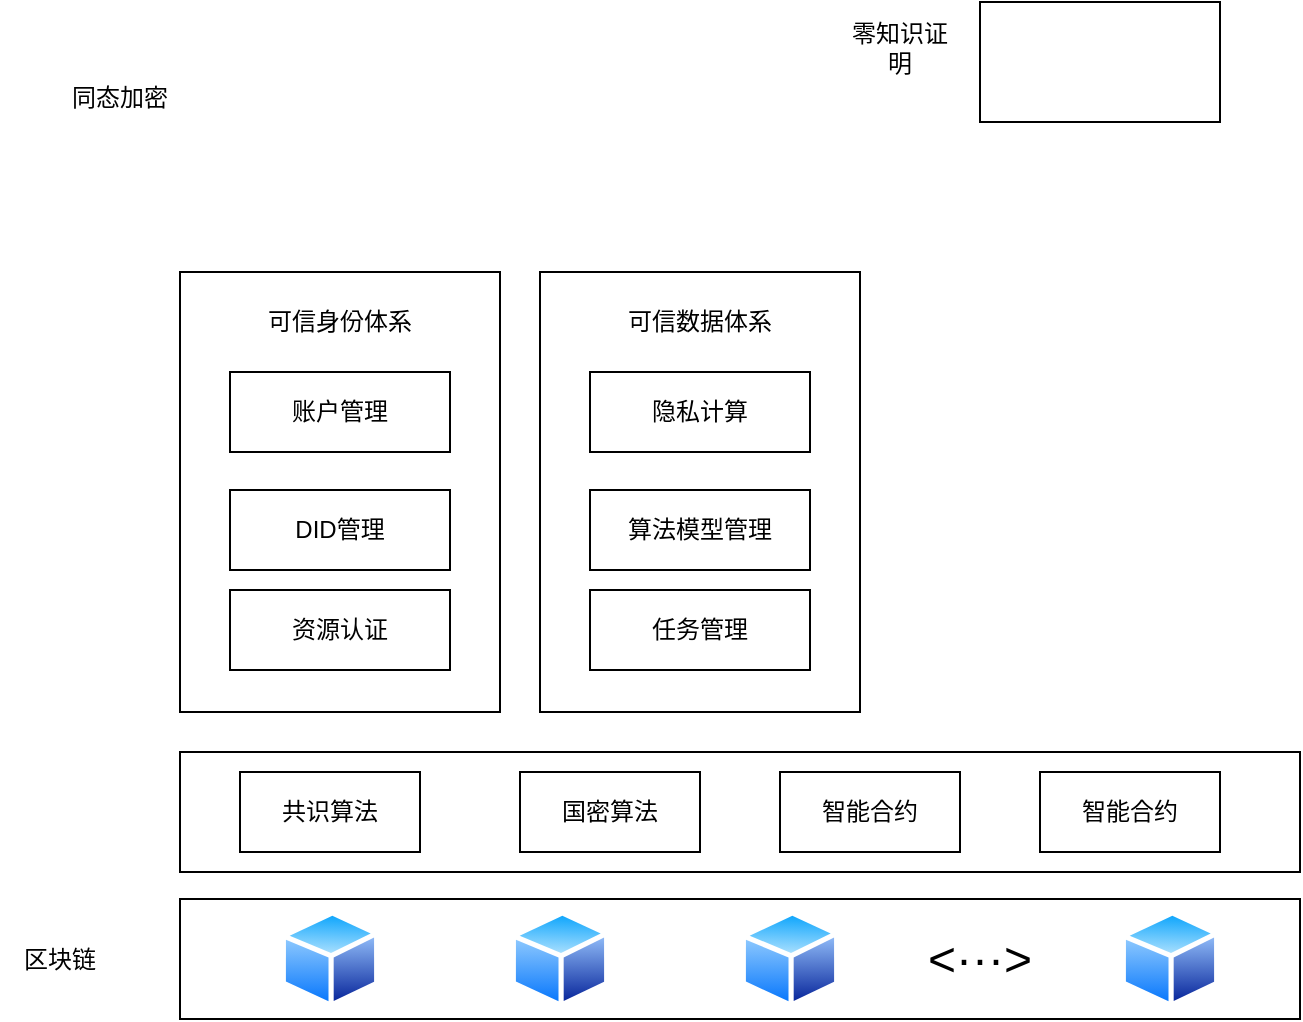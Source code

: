 <mxfile version="21.0.6" type="github"><diagram name="第 1 页" id="b3_0Xu7LdXlCwGd5m9_m"><mxGraphModel dx="794" dy="516" grid="1" gridSize="10" guides="1" tooltips="1" connect="1" arrows="1" fold="1" page="1" pageScale="1" pageWidth="1200" pageHeight="1920" math="0" shadow="0"><root><mxCell id="0"/><mxCell id="1" parent="0"/><mxCell id="wZVojM2eIhYD14Y_7No4-6" value="" style="rounded=0;whiteSpace=wrap;html=1;" vertex="1" parent="1"><mxGeometry x="220" y="310" width="160" height="220" as="geometry"/></mxCell><mxCell id="wZVojM2eIhYD14Y_7No4-32" value="" style="rounded=0;whiteSpace=wrap;html=1;" vertex="1" parent="1"><mxGeometry x="220" y="550" width="560" height="60" as="geometry"/></mxCell><mxCell id="wZVojM2eIhYD14Y_7No4-1" value="" style="rounded=0;whiteSpace=wrap;html=1;" vertex="1" parent="1"><mxGeometry x="220" y="623.5" width="560" height="60" as="geometry"/></mxCell><mxCell id="wZVojM2eIhYD14Y_7No4-2" value="区块链" style="text;html=1;strokeColor=none;fillColor=none;align=center;verticalAlign=middle;whiteSpace=wrap;rounded=0;" vertex="1" parent="1"><mxGeometry x="130" y="638.5" width="60" height="30" as="geometry"/></mxCell><mxCell id="wZVojM2eIhYD14Y_7No4-4" value="账户管理" style="rounded=0;whiteSpace=wrap;html=1;" vertex="1" parent="1"><mxGeometry x="245" y="360" width="110" height="40" as="geometry"/></mxCell><mxCell id="wZVojM2eIhYD14Y_7No4-5" value="同态加密" style="text;html=1;strokeColor=none;fillColor=none;align=center;verticalAlign=middle;whiteSpace=wrap;rounded=0;" vertex="1" parent="1"><mxGeometry x="160" y="210" width="60" height="25" as="geometry"/></mxCell><mxCell id="wZVojM2eIhYD14Y_7No4-8" value="" style="rounded=0;whiteSpace=wrap;html=1;" vertex="1" parent="1"><mxGeometry x="650" y="560" width="90" height="40" as="geometry"/></mxCell><mxCell id="wZVojM2eIhYD14Y_7No4-9" value="智能合约" style="text;html=1;strokeColor=none;fillColor=none;align=center;verticalAlign=middle;whiteSpace=wrap;rounded=0;" vertex="1" parent="1"><mxGeometry x="665" y="567.5" width="60" height="25" as="geometry"/></mxCell><mxCell id="wZVojM2eIhYD14Y_7No4-10" value="" style="rounded=0;whiteSpace=wrap;html=1;" vertex="1" parent="1"><mxGeometry x="620" y="175" width="120" height="60" as="geometry"/></mxCell><mxCell id="wZVojM2eIhYD14Y_7No4-11" value="零知识证明" style="text;html=1;strokeColor=none;fillColor=none;align=center;verticalAlign=middle;whiteSpace=wrap;rounded=0;" vertex="1" parent="1"><mxGeometry x="550" y="185" width="60" height="25" as="geometry"/></mxCell><mxCell id="wZVojM2eIhYD14Y_7No4-12" value="" style="rounded=0;whiteSpace=wrap;html=1;" vertex="1" parent="1"><mxGeometry x="520" y="560" width="90" height="40" as="geometry"/></mxCell><mxCell id="wZVojM2eIhYD14Y_7No4-13" value="智能合约" style="text;html=1;strokeColor=none;fillColor=none;align=center;verticalAlign=middle;whiteSpace=wrap;rounded=0;" vertex="1" parent="1"><mxGeometry x="535" y="567.5" width="60" height="25" as="geometry"/></mxCell><mxCell id="wZVojM2eIhYD14Y_7No4-14" value="" style="rounded=0;whiteSpace=wrap;html=1;" vertex="1" parent="1"><mxGeometry x="390" y="560" width="90" height="40" as="geometry"/></mxCell><mxCell id="wZVojM2eIhYD14Y_7No4-15" value="国密算法" style="text;html=1;strokeColor=none;fillColor=none;align=center;verticalAlign=middle;whiteSpace=wrap;rounded=0;" vertex="1" parent="1"><mxGeometry x="405" y="567.5" width="60" height="25" as="geometry"/></mxCell><mxCell id="wZVojM2eIhYD14Y_7No4-16" value="" style="rounded=0;whiteSpace=wrap;html=1;" vertex="1" parent="1"><mxGeometry x="250" y="560" width="90" height="40" as="geometry"/></mxCell><mxCell id="wZVojM2eIhYD14Y_7No4-17" value="共识算法" style="text;html=1;strokeColor=none;fillColor=none;align=center;verticalAlign=middle;whiteSpace=wrap;rounded=0;" vertex="1" parent="1"><mxGeometry x="265" y="567.5" width="60" height="25" as="geometry"/></mxCell><mxCell id="wZVojM2eIhYD14Y_7No4-21" value="" style="aspect=fixed;perimeter=ellipsePerimeter;html=1;align=center;shadow=0;dashed=0;spacingTop=3;image;image=img/lib/active_directory/generic_node.svg;" vertex="1" parent="1"><mxGeometry x="270" y="629" width="50" height="49" as="geometry"/></mxCell><mxCell id="wZVojM2eIhYD14Y_7No4-22" value="" style="aspect=fixed;perimeter=ellipsePerimeter;html=1;align=center;shadow=0;dashed=0;spacingTop=3;image;image=img/lib/active_directory/generic_node.svg;" vertex="1" parent="1"><mxGeometry x="690" y="629" width="50" height="49" as="geometry"/></mxCell><mxCell id="wZVojM2eIhYD14Y_7No4-23" value="" style="aspect=fixed;perimeter=ellipsePerimeter;html=1;align=center;shadow=0;dashed=0;spacingTop=3;image;image=img/lib/active_directory/generic_node.svg;" vertex="1" parent="1"><mxGeometry x="500" y="629" width="50" height="49" as="geometry"/></mxCell><mxCell id="wZVojM2eIhYD14Y_7No4-24" value="" style="aspect=fixed;perimeter=ellipsePerimeter;html=1;align=center;shadow=0;dashed=0;spacingTop=3;image;image=img/lib/active_directory/generic_node.svg;" vertex="1" parent="1"><mxGeometry x="385" y="629" width="50" height="49" as="geometry"/></mxCell><mxCell id="wZVojM2eIhYD14Y_7No4-31" value="&lt;font style=&quot;font-size: 24px;&quot;&gt;&amp;lt;···&amp;gt;&lt;/font&gt;" style="text;html=1;strokeColor=none;fillColor=none;align=center;verticalAlign=middle;whiteSpace=wrap;rounded=0;" vertex="1" parent="1"><mxGeometry x="590" y="638.5" width="60" height="30" as="geometry"/></mxCell><mxCell id="wZVojM2eIhYD14Y_7No4-33" value="DID管理" style="rounded=0;whiteSpace=wrap;html=1;" vertex="1" parent="1"><mxGeometry x="245" y="419" width="110" height="40" as="geometry"/></mxCell><mxCell id="wZVojM2eIhYD14Y_7No4-34" value="资源认证" style="rounded=0;whiteSpace=wrap;html=1;" vertex="1" parent="1"><mxGeometry x="245" y="469" width="110" height="40" as="geometry"/></mxCell><mxCell id="wZVojM2eIhYD14Y_7No4-35" value="可信身份体系" style="text;html=1;strokeColor=none;fillColor=none;align=center;verticalAlign=middle;whiteSpace=wrap;rounded=0;" vertex="1" parent="1"><mxGeometry x="255" y="320" width="90" height="30" as="geometry"/></mxCell><mxCell id="wZVojM2eIhYD14Y_7No4-36" value="" style="rounded=0;whiteSpace=wrap;html=1;" vertex="1" parent="1"><mxGeometry x="400" y="310" width="160" height="220" as="geometry"/></mxCell><mxCell id="wZVojM2eIhYD14Y_7No4-37" value="隐私计算" style="rounded=0;whiteSpace=wrap;html=1;" vertex="1" parent="1"><mxGeometry x="425" y="360" width="110" height="40" as="geometry"/></mxCell><mxCell id="wZVojM2eIhYD14Y_7No4-38" value="算法模型管理" style="rounded=0;whiteSpace=wrap;html=1;" vertex="1" parent="1"><mxGeometry x="425" y="419" width="110" height="40" as="geometry"/></mxCell><mxCell id="wZVojM2eIhYD14Y_7No4-39" value="任务管理" style="rounded=0;whiteSpace=wrap;html=1;" vertex="1" parent="1"><mxGeometry x="425" y="469" width="110" height="40" as="geometry"/></mxCell><mxCell id="wZVojM2eIhYD14Y_7No4-40" value="可信数据体系" style="text;html=1;strokeColor=none;fillColor=none;align=center;verticalAlign=middle;whiteSpace=wrap;rounded=0;" vertex="1" parent="1"><mxGeometry x="435" y="320" width="90" height="30" as="geometry"/></mxCell></root></mxGraphModel></diagram></mxfile>